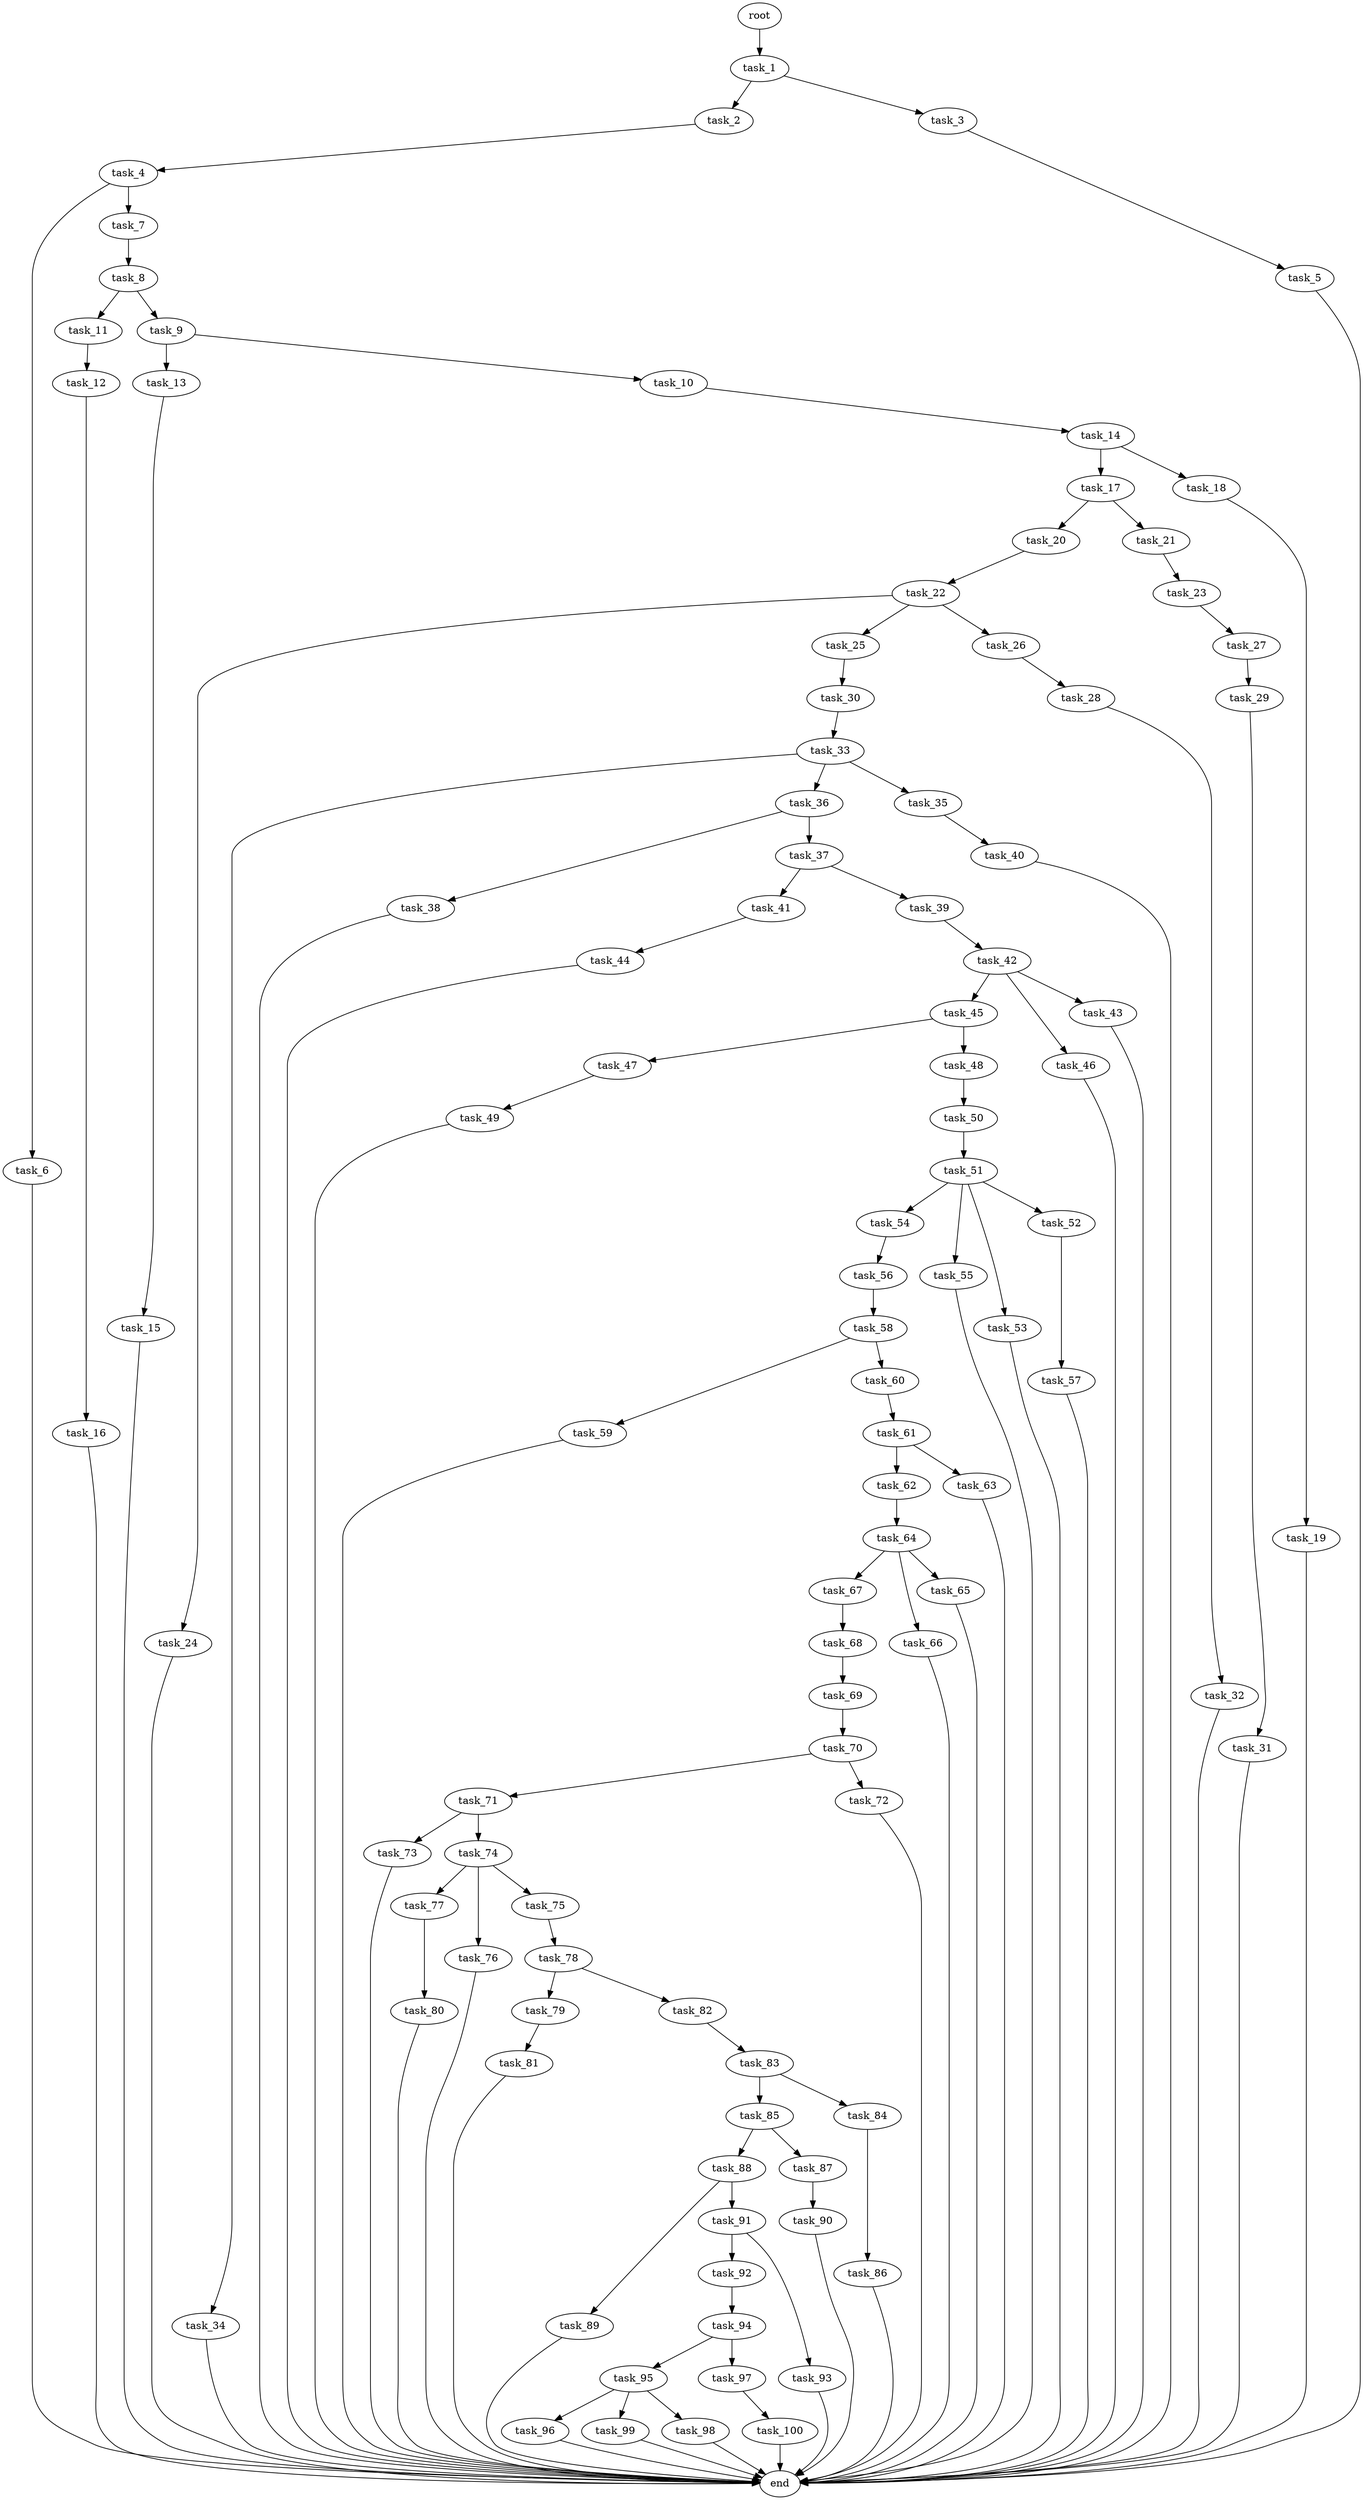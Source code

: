digraph G {
  task_15 [size="2.061220e+11"];
  task_77 [size="6.651428e+11"];
  task_62 [size="8.654489e+11"];
  task_59 [size="5.164370e+11"];
  task_20 [size="6.557130e+11"];
  task_17 [size="4.068770e+11"];
  task_89 [size="6.228096e+10"];
  task_24 [size="7.838755e+11"];
  task_92 [size="2.805444e+11"];
  task_85 [size="8.361529e+10"];
  task_23 [size="4.692975e+11"];
  task_73 [size="5.196161e+11"];
  task_63 [size="3.874565e+11"];
  task_45 [size="9.856523e+11"];
  task_11 [size="3.660146e+11"];
  task_13 [size="9.990520e+10"];
  task_54 [size="2.840585e+10"];
  task_58 [size="8.281828e+11"];
  task_55 [size="2.904583e+11"];
  task_60 [size="1.731987e+11"];
  task_61 [size="9.504883e+11"];
  task_56 [size="8.399122e+11"];
  task_16 [size="2.513178e+11"];
  task_30 [size="1.648171e+09"];
  task_76 [size="8.682512e+11"];
  task_74 [size="3.618443e+10"];
  task_47 [size="7.037623e+11"];
  task_81 [size="6.181937e+11"];
  task_34 [size="3.972197e+11"];
  task_25 [size="5.837961e+11"];
  task_44 [size="7.050172e+11"];
  task_67 [size="2.973231e+11"];
  task_29 [size="6.624202e+11"];
  end [size="0.000000e+00"];
  task_66 [size="9.472812e+11"];
  task_2 [size="9.964980e+10"];
  task_4 [size="8.995916e+11"];
  task_86 [size="6.374731e+11"];
  task_64 [size="2.227139e+11"];
  task_36 [size="8.214596e+11"];
  task_71 [size="3.373253e+11"];
  task_94 [size="6.251386e+10"];
  task_95 [size="5.891602e+11"];
  task_96 [size="9.095477e+11"];
  task_48 [size="1.063090e+11"];
  task_53 [size="6.899383e+11"];
  task_5 [size="3.405745e+10"];
  task_79 [size="3.740574e+11"];
  task_52 [size="7.657399e+11"];
  task_31 [size="1.701100e+11"];
  task_1 [size="5.794738e+11"];
  task_82 [size="1.909737e+11"];
  task_19 [size="8.496032e+11"];
  task_40 [size="8.596189e+11"];
  task_57 [size="2.432203e+11"];
  task_83 [size="4.350690e+11"];
  task_6 [size="2.693132e+10"];
  task_80 [size="4.186209e+11"];
  task_22 [size="3.628799e+11"];
  task_99 [size="4.266839e+10"];
  task_100 [size="4.051549e+11"];
  task_84 [size="5.709533e+10"];
  task_90 [size="9.997109e+11"];
  task_49 [size="2.931355e+11"];
  task_3 [size="5.983670e+11"];
  task_14 [size="5.428762e+11"];
  task_18 [size="4.666499e+11"];
  task_42 [size="6.960030e+11"];
  task_10 [size="3.740802e+10"];
  task_70 [size="2.162346e+11"];
  task_78 [size="8.948794e+11"];
  task_50 [size="6.357653e+11"];
  task_21 [size="9.889497e+11"];
  task_32 [size="3.930349e+11"];
  task_51 [size="1.558409e+11"];
  task_46 [size="5.554916e+11"];
  task_12 [size="1.304173e+10"];
  task_9 [size="8.695633e+11"];
  task_93 [size="2.217102e+11"];
  task_43 [size="8.695065e+10"];
  task_26 [size="2.948773e+11"];
  task_41 [size="7.450894e+11"];
  task_27 [size="7.839840e+11"];
  task_68 [size="1.037571e+11"];
  task_65 [size="1.109186e+11"];
  task_39 [size="8.897719e+11"];
  task_38 [size="8.340840e+11"];
  task_72 [size="9.755634e+11"];
  task_98 [size="3.597991e+11"];
  task_28 [size="4.848476e+11"];
  task_69 [size="5.721744e+11"];
  task_88 [size="3.084395e+11"];
  task_91 [size="6.842968e+11"];
  task_8 [size="2.235483e+11"];
  task_75 [size="8.846231e+11"];
  task_33 [size="4.207511e+11"];
  root [size="0.000000e+00"];
  task_7 [size="2.246341e+11"];
  task_87 [size="1.611615e+11"];
  task_35 [size="7.531980e+09"];
  task_97 [size="8.018383e+11"];
  task_37 [size="9.637164e+11"];

  task_15 -> end [size="1.000000e-12"];
  task_77 -> task_80 [size="4.186209e+08"];
  task_62 -> task_64 [size="2.227139e+08"];
  task_59 -> end [size="1.000000e-12"];
  task_20 -> task_22 [size="3.628799e+08"];
  task_17 -> task_20 [size="6.557130e+08"];
  task_17 -> task_21 [size="9.889497e+08"];
  task_89 -> end [size="1.000000e-12"];
  task_24 -> end [size="1.000000e-12"];
  task_92 -> task_94 [size="6.251386e+07"];
  task_85 -> task_87 [size="1.611615e+08"];
  task_85 -> task_88 [size="3.084395e+08"];
  task_23 -> task_27 [size="7.839840e+08"];
  task_73 -> end [size="1.000000e-12"];
  task_63 -> end [size="1.000000e-12"];
  task_45 -> task_48 [size="1.063090e+08"];
  task_45 -> task_47 [size="7.037623e+08"];
  task_11 -> task_12 [size="1.304173e+07"];
  task_13 -> task_15 [size="2.061220e+08"];
  task_54 -> task_56 [size="8.399122e+08"];
  task_58 -> task_59 [size="5.164370e+08"];
  task_58 -> task_60 [size="1.731987e+08"];
  task_55 -> end [size="1.000000e-12"];
  task_60 -> task_61 [size="9.504883e+08"];
  task_61 -> task_63 [size="3.874565e+08"];
  task_61 -> task_62 [size="8.654489e+08"];
  task_56 -> task_58 [size="8.281828e+08"];
  task_16 -> end [size="1.000000e-12"];
  task_30 -> task_33 [size="4.207511e+08"];
  task_76 -> end [size="1.000000e-12"];
  task_74 -> task_75 [size="8.846231e+08"];
  task_74 -> task_77 [size="6.651428e+08"];
  task_74 -> task_76 [size="8.682512e+08"];
  task_47 -> task_49 [size="2.931355e+08"];
  task_81 -> end [size="1.000000e-12"];
  task_34 -> end [size="1.000000e-12"];
  task_25 -> task_30 [size="1.648171e+06"];
  task_44 -> end [size="1.000000e-12"];
  task_67 -> task_68 [size="1.037571e+08"];
  task_29 -> task_31 [size="1.701100e+08"];
  task_66 -> end [size="1.000000e-12"];
  task_2 -> task_4 [size="8.995916e+08"];
  task_4 -> task_7 [size="2.246341e+08"];
  task_4 -> task_6 [size="2.693132e+07"];
  task_86 -> end [size="1.000000e-12"];
  task_64 -> task_65 [size="1.109186e+08"];
  task_64 -> task_66 [size="9.472812e+08"];
  task_64 -> task_67 [size="2.973231e+08"];
  task_36 -> task_37 [size="9.637164e+08"];
  task_36 -> task_38 [size="8.340840e+08"];
  task_71 -> task_73 [size="5.196161e+08"];
  task_71 -> task_74 [size="3.618443e+07"];
  task_94 -> task_95 [size="5.891602e+08"];
  task_94 -> task_97 [size="8.018383e+08"];
  task_95 -> task_99 [size="4.266839e+07"];
  task_95 -> task_98 [size="3.597991e+08"];
  task_95 -> task_96 [size="9.095477e+08"];
  task_96 -> end [size="1.000000e-12"];
  task_48 -> task_50 [size="6.357653e+08"];
  task_53 -> end [size="1.000000e-12"];
  task_5 -> end [size="1.000000e-12"];
  task_79 -> task_81 [size="6.181937e+08"];
  task_52 -> task_57 [size="2.432203e+08"];
  task_31 -> end [size="1.000000e-12"];
  task_1 -> task_2 [size="9.964980e+07"];
  task_1 -> task_3 [size="5.983670e+08"];
  task_82 -> task_83 [size="4.350690e+08"];
  task_19 -> end [size="1.000000e-12"];
  task_40 -> end [size="1.000000e-12"];
  task_57 -> end [size="1.000000e-12"];
  task_83 -> task_85 [size="8.361529e+07"];
  task_83 -> task_84 [size="5.709533e+07"];
  task_6 -> end [size="1.000000e-12"];
  task_80 -> end [size="1.000000e-12"];
  task_22 -> task_24 [size="7.838755e+08"];
  task_22 -> task_26 [size="2.948773e+08"];
  task_22 -> task_25 [size="5.837961e+08"];
  task_99 -> end [size="1.000000e-12"];
  task_100 -> end [size="1.000000e-12"];
  task_84 -> task_86 [size="6.374731e+08"];
  task_90 -> end [size="1.000000e-12"];
  task_49 -> end [size="1.000000e-12"];
  task_3 -> task_5 [size="3.405745e+07"];
  task_14 -> task_18 [size="4.666499e+08"];
  task_14 -> task_17 [size="4.068770e+08"];
  task_18 -> task_19 [size="8.496032e+08"];
  task_42 -> task_45 [size="9.856523e+08"];
  task_42 -> task_46 [size="5.554916e+08"];
  task_42 -> task_43 [size="8.695065e+07"];
  task_10 -> task_14 [size="5.428762e+08"];
  task_70 -> task_72 [size="9.755634e+08"];
  task_70 -> task_71 [size="3.373253e+08"];
  task_78 -> task_82 [size="1.909737e+08"];
  task_78 -> task_79 [size="3.740574e+08"];
  task_50 -> task_51 [size="1.558409e+08"];
  task_21 -> task_23 [size="4.692975e+08"];
  task_32 -> end [size="1.000000e-12"];
  task_51 -> task_52 [size="7.657399e+08"];
  task_51 -> task_55 [size="2.904583e+08"];
  task_51 -> task_53 [size="6.899383e+08"];
  task_51 -> task_54 [size="2.840585e+07"];
  task_46 -> end [size="1.000000e-12"];
  task_12 -> task_16 [size="2.513178e+08"];
  task_9 -> task_10 [size="3.740802e+07"];
  task_9 -> task_13 [size="9.990520e+07"];
  task_93 -> end [size="1.000000e-12"];
  task_43 -> end [size="1.000000e-12"];
  task_26 -> task_28 [size="4.848476e+08"];
  task_41 -> task_44 [size="7.050172e+08"];
  task_27 -> task_29 [size="6.624202e+08"];
  task_68 -> task_69 [size="5.721744e+08"];
  task_65 -> end [size="1.000000e-12"];
  task_39 -> task_42 [size="6.960030e+08"];
  task_38 -> end [size="1.000000e-12"];
  task_72 -> end [size="1.000000e-12"];
  task_98 -> end [size="1.000000e-12"];
  task_28 -> task_32 [size="3.930349e+08"];
  task_69 -> task_70 [size="2.162346e+08"];
  task_88 -> task_91 [size="6.842968e+08"];
  task_88 -> task_89 [size="6.228096e+07"];
  task_91 -> task_92 [size="2.805444e+08"];
  task_91 -> task_93 [size="2.217102e+08"];
  task_8 -> task_9 [size="8.695633e+08"];
  task_8 -> task_11 [size="3.660146e+08"];
  task_75 -> task_78 [size="8.948794e+08"];
  task_33 -> task_35 [size="7.531980e+06"];
  task_33 -> task_36 [size="8.214596e+08"];
  task_33 -> task_34 [size="3.972197e+08"];
  root -> task_1 [size="1.000000e-12"];
  task_7 -> task_8 [size="2.235483e+08"];
  task_87 -> task_90 [size="9.997109e+08"];
  task_35 -> task_40 [size="8.596189e+08"];
  task_97 -> task_100 [size="4.051549e+08"];
  task_37 -> task_41 [size="7.450894e+08"];
  task_37 -> task_39 [size="8.897719e+08"];
}
